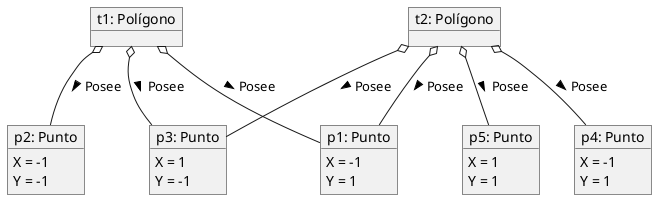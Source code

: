 @startuml
object "t1: Polígono" as t1{

}
object "p1: Punto" as p1{
X = -1
Y = 1
}
object "p2: Punto" as p2{
X = -1
Y = -1
}
object "p3: Punto" as p3{
X = 1
Y = -1
}
object "p4: Punto" as p4{
X = -1
Y = 1
}
object "p5: Punto" as p5{
X = 1
Y = 1
}

object "t2: Polígono" as t2{

}
t1 o-- p1 : Posee >
t1 o-- p2 : Posee >
t1 o-- p3 : Posee >
t2 o-- p1 : Posee >
t2 o-- p4 : Posee >
t2 o-- p5 : Posee >
t2 o-- p3 : Posee >
@enduml

